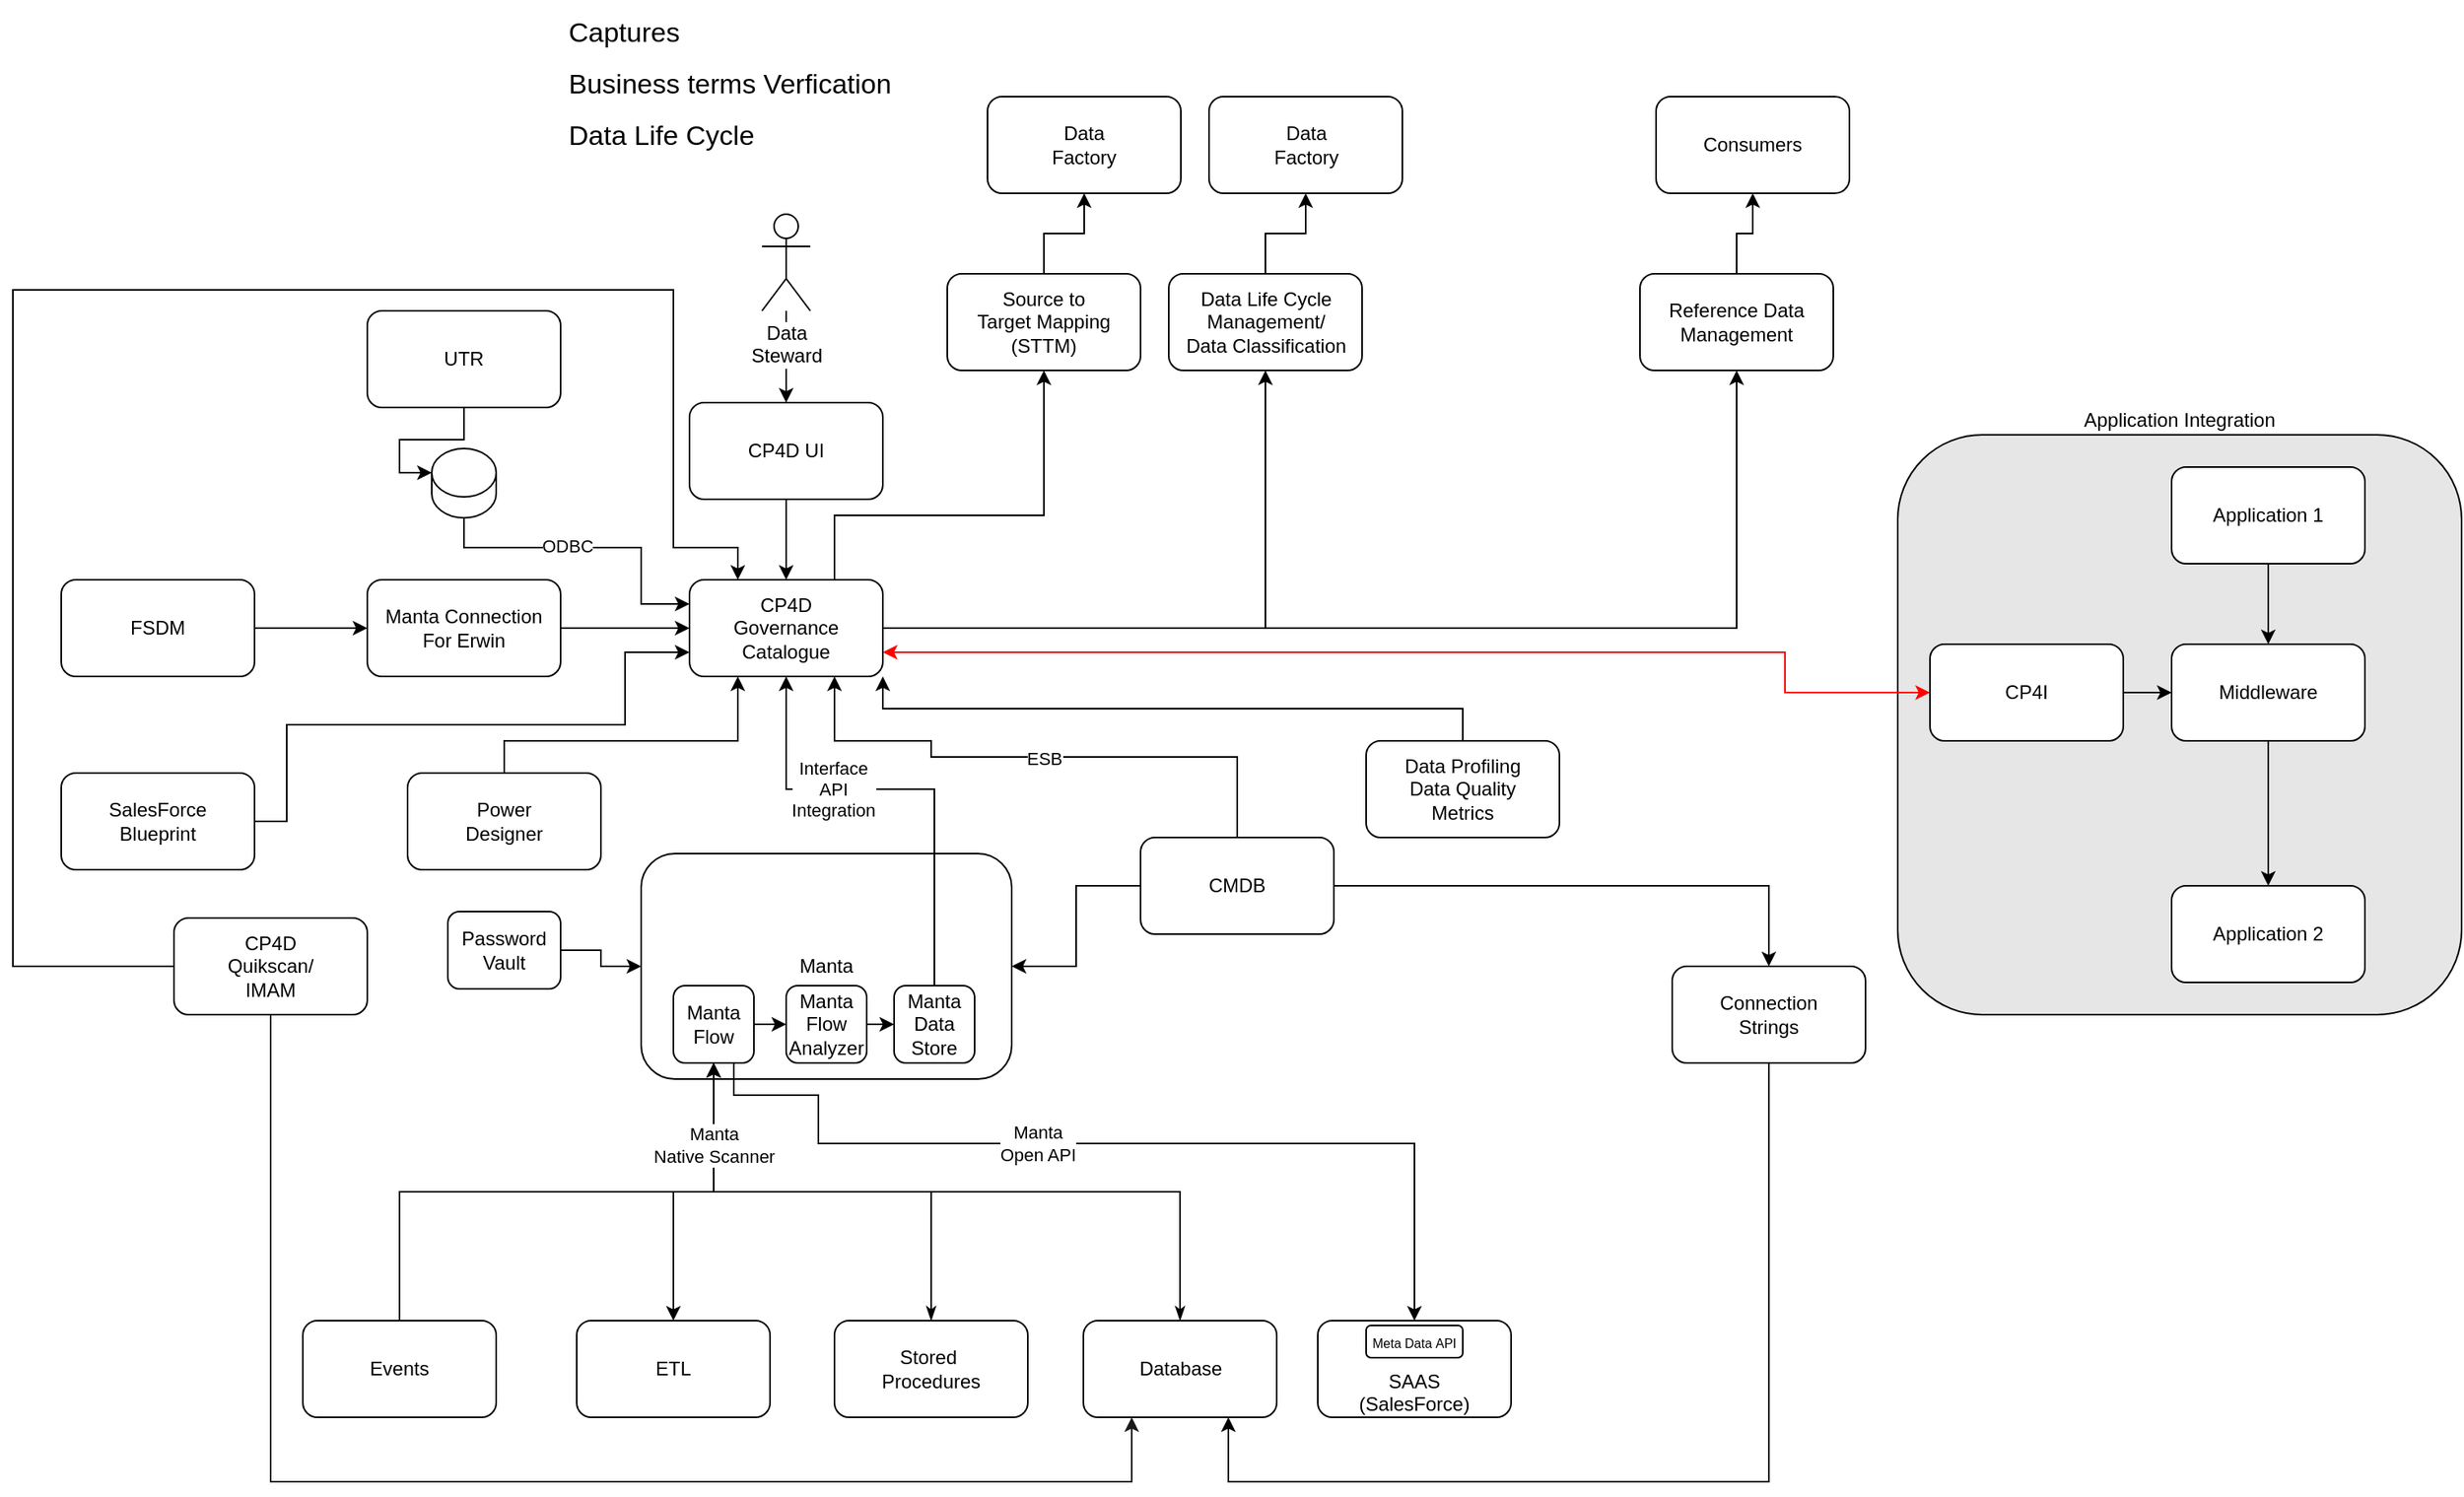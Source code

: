<mxfile version="27.0.6">
  <diagram name="Page-1" id="u-inf6OvRU2uqsdxemEU">
    <mxGraphModel dx="1042" dy="562" grid="1" gridSize="10" guides="1" tooltips="1" connect="1" arrows="1" fold="1" page="1" pageScale="1" pageWidth="850" pageHeight="1100" math="0" shadow="0">
      <root>
        <mxCell id="0" />
        <mxCell id="1" parent="0" />
        <mxCell id="Evibdh6xgmk0VdYfr_hp-1" value="Application Integration" style="rounded=1;whiteSpace=wrap;html=1;fillColor=#E6E6E6;labelPosition=center;verticalLabelPosition=top;align=center;verticalAlign=bottom;" vertex="1" parent="1">
          <mxGeometry x="1540" y="430" width="350" height="360" as="geometry" />
        </mxCell>
        <mxCell id="Evibdh6xgmk0VdYfr_hp-2" style="edgeStyle=orthogonalEdgeStyle;rounded=0;orthogonalLoop=1;jettySize=auto;html=1;entryX=0.5;entryY=0;entryDx=0;entryDy=0;exitX=0.5;exitY=1;exitDx=0;exitDy=0;" edge="1" parent="1" source="Evibdh6xgmk0VdYfr_hp-50" target="Evibdh6xgmk0VdYfr_hp-5">
          <mxGeometry relative="1" as="geometry">
            <Array as="points">
              <mxPoint x="805" y="900" />
              <mxPoint x="780" y="900" />
            </Array>
          </mxGeometry>
        </mxCell>
        <mxCell id="Evibdh6xgmk0VdYfr_hp-3" value="Interface&lt;br&gt;API&lt;br&gt;Integration" style="edgeStyle=orthogonalEdgeStyle;rounded=0;orthogonalLoop=1;jettySize=auto;html=1;exitX=0.5;exitY=0;exitDx=0;exitDy=0;startArrow=none;startFill=0;entryX=0.5;entryY=1;entryDx=0;entryDy=0;" edge="1" parent="1" source="Evibdh6xgmk0VdYfr_hp-53" target="Evibdh6xgmk0VdYfr_hp-12">
          <mxGeometry x="0.296" relative="1" as="geometry">
            <mxPoint x="849.857" y="610" as="targetPoint" />
            <Array as="points">
              <mxPoint x="942" y="650" />
              <mxPoint x="850" y="650" />
            </Array>
            <mxPoint x="-1" as="offset" />
          </mxGeometry>
        </mxCell>
        <mxCell id="Evibdh6xgmk0VdYfr_hp-4" value="Manta" style="rounded=1;whiteSpace=wrap;html=1;fillColor=none;" vertex="1" parent="1">
          <mxGeometry x="760" y="690" width="230" height="140" as="geometry" />
        </mxCell>
        <mxCell id="Evibdh6xgmk0VdYfr_hp-5" value="ETL" style="rounded=1;whiteSpace=wrap;html=1;" vertex="1" parent="1">
          <mxGeometry x="720" y="980" width="120" height="60" as="geometry" />
        </mxCell>
        <mxCell id="Evibdh6xgmk0VdYfr_hp-6" style="edgeStyle=orthogonalEdgeStyle;rounded=0;orthogonalLoop=1;jettySize=auto;html=1;exitX=0.5;exitY=0;exitDx=0;exitDy=0;startArrow=classicThin;startFill=1;entryX=0.5;entryY=1;entryDx=0;entryDy=0;" edge="1" parent="1" source="Evibdh6xgmk0VdYfr_hp-7" target="Evibdh6xgmk0VdYfr_hp-50">
          <mxGeometry relative="1" as="geometry" />
        </mxCell>
        <mxCell id="Evibdh6xgmk0VdYfr_hp-7" value="Stored&amp;nbsp;&lt;br&gt;Procedures" style="rounded=1;whiteSpace=wrap;html=1;" vertex="1" parent="1">
          <mxGeometry x="880" y="980" width="120" height="60" as="geometry" />
        </mxCell>
        <mxCell id="Evibdh6xgmk0VdYfr_hp-8" style="edgeStyle=orthogonalEdgeStyle;rounded=0;orthogonalLoop=1;jettySize=auto;html=1;exitX=0.5;exitY=0;exitDx=0;exitDy=0;entryX=0.5;entryY=1;entryDx=0;entryDy=0;startArrow=classicThin;startFill=1;" edge="1" parent="1" source="Evibdh6xgmk0VdYfr_hp-9" target="Evibdh6xgmk0VdYfr_hp-50">
          <mxGeometry relative="1" as="geometry" />
        </mxCell>
        <mxCell id="Evibdh6xgmk0VdYfr_hp-9" value="Database" style="rounded=1;whiteSpace=wrap;html=1;" vertex="1" parent="1">
          <mxGeometry x="1034.5" y="980" width="120" height="60" as="geometry" />
        </mxCell>
        <mxCell id="Evibdh6xgmk0VdYfr_hp-10" style="edgeStyle=orthogonalEdgeStyle;rounded=0;orthogonalLoop=1;jettySize=auto;html=1;exitX=1;exitY=0.5;exitDx=0;exitDy=0;entryX=0.5;entryY=1;entryDx=0;entryDy=0;" edge="1" parent="1" source="Evibdh6xgmk0VdYfr_hp-12" target="Evibdh6xgmk0VdYfr_hp-70">
          <mxGeometry relative="1" as="geometry" />
        </mxCell>
        <mxCell id="Evibdh6xgmk0VdYfr_hp-11" style="edgeStyle=orthogonalEdgeStyle;rounded=0;orthogonalLoop=1;jettySize=auto;html=1;exitX=1;exitY=0.5;exitDx=0;exitDy=0;entryX=0.5;entryY=1;entryDx=0;entryDy=0;" edge="1" parent="1" source="Evibdh6xgmk0VdYfr_hp-12" target="Evibdh6xgmk0VdYfr_hp-73">
          <mxGeometry relative="1" as="geometry" />
        </mxCell>
        <mxCell id="Evibdh6xgmk0VdYfr_hp-12" value="CP4D&lt;br&gt;Governance&lt;br&gt;Catalogue" style="rounded=1;whiteSpace=wrap;html=1;" vertex="1" parent="1">
          <mxGeometry x="790" y="520" width="120" height="60" as="geometry" />
        </mxCell>
        <mxCell id="Evibdh6xgmk0VdYfr_hp-13" style="edgeStyle=orthogonalEdgeStyle;rounded=0;orthogonalLoop=1;jettySize=auto;html=1;exitX=1;exitY=0.5;exitDx=0;exitDy=0;entryX=0;entryY=0.5;entryDx=0;entryDy=0;startArrow=none;startFill=0;" edge="1" parent="1" source="Evibdh6xgmk0VdYfr_hp-14" target="Evibdh6xgmk0VdYfr_hp-12">
          <mxGeometry relative="1" as="geometry" />
        </mxCell>
        <mxCell id="Evibdh6xgmk0VdYfr_hp-14" value="Manta Connection&lt;br&gt;For Erwin" style="rounded=1;whiteSpace=wrap;html=1;" vertex="1" parent="1">
          <mxGeometry x="590" y="520" width="120" height="60" as="geometry" />
        </mxCell>
        <mxCell id="Evibdh6xgmk0VdYfr_hp-15" style="edgeStyle=orthogonalEdgeStyle;rounded=0;orthogonalLoop=1;jettySize=auto;html=1;exitX=0.5;exitY=1;exitDx=0;exitDy=0;entryX=0;entryY=0.25;entryDx=0;entryDy=0;startArrow=none;startFill=0;exitPerimeter=0;" edge="1" parent="1" source="Evibdh6xgmk0VdYfr_hp-54" target="Evibdh6xgmk0VdYfr_hp-12">
          <mxGeometry relative="1" as="geometry">
            <Array as="points">
              <mxPoint x="650" y="500" />
              <mxPoint x="760" y="500" />
              <mxPoint x="760" y="535" />
            </Array>
          </mxGeometry>
        </mxCell>
        <mxCell id="Evibdh6xgmk0VdYfr_hp-16" value="ODBC" style="edgeLabel;html=1;align=center;verticalAlign=middle;resizable=0;points=[];" vertex="1" connectable="0" parent="Evibdh6xgmk0VdYfr_hp-15">
          <mxGeometry x="0.246" y="1" relative="1" as="geometry">
            <mxPoint x="-38" as="offset" />
          </mxGeometry>
        </mxCell>
        <mxCell id="Evibdh6xgmk0VdYfr_hp-17" value="UTR" style="rounded=1;whiteSpace=wrap;html=1;" vertex="1" parent="1">
          <mxGeometry x="590" y="353" width="120" height="60" as="geometry" />
        </mxCell>
        <mxCell id="Evibdh6xgmk0VdYfr_hp-18" style="edgeStyle=orthogonalEdgeStyle;rounded=0;orthogonalLoop=1;jettySize=auto;html=1;entryX=1;entryY=0.5;entryDx=0;entryDy=0;" edge="1" parent="1" source="Evibdh6xgmk0VdYfr_hp-22" target="Evibdh6xgmk0VdYfr_hp-4">
          <mxGeometry relative="1" as="geometry" />
        </mxCell>
        <mxCell id="Evibdh6xgmk0VdYfr_hp-19" style="edgeStyle=orthogonalEdgeStyle;rounded=0;orthogonalLoop=1;jettySize=auto;html=1;exitX=0.5;exitY=0;exitDx=0;exitDy=0;entryX=0.75;entryY=1;entryDx=0;entryDy=0;startArrow=none;startFill=0;" edge="1" parent="1" source="Evibdh6xgmk0VdYfr_hp-22" target="Evibdh6xgmk0VdYfr_hp-12">
          <mxGeometry relative="1" as="geometry">
            <Array as="points">
              <mxPoint x="1130" y="630" />
              <mxPoint x="940" y="630" />
              <mxPoint x="940" y="620" />
              <mxPoint x="880" y="620" />
            </Array>
          </mxGeometry>
        </mxCell>
        <mxCell id="Evibdh6xgmk0VdYfr_hp-20" value="ESB" style="edgeLabel;html=1;align=center;verticalAlign=middle;resizable=0;points=[];" vertex="1" connectable="0" parent="Evibdh6xgmk0VdYfr_hp-19">
          <mxGeometry x="0.206" y="1" relative="1" as="geometry">
            <mxPoint x="41" as="offset" />
          </mxGeometry>
        </mxCell>
        <mxCell id="Evibdh6xgmk0VdYfr_hp-21" style="edgeStyle=orthogonalEdgeStyle;rounded=0;orthogonalLoop=1;jettySize=auto;html=1;exitX=1;exitY=0.5;exitDx=0;exitDy=0;entryX=0.5;entryY=0;entryDx=0;entryDy=0;" edge="1" parent="1" source="Evibdh6xgmk0VdYfr_hp-22" target="Evibdh6xgmk0VdYfr_hp-46">
          <mxGeometry relative="1" as="geometry" />
        </mxCell>
        <mxCell id="Evibdh6xgmk0VdYfr_hp-22" value="CMDB" style="rounded=1;whiteSpace=wrap;html=1;" vertex="1" parent="1">
          <mxGeometry x="1070" y="680" width="120" height="60" as="geometry" />
        </mxCell>
        <mxCell id="Evibdh6xgmk0VdYfr_hp-23" style="edgeStyle=orthogonalEdgeStyle;rounded=0;orthogonalLoop=1;jettySize=auto;html=1;exitX=1;exitY=0.5;exitDx=0;exitDy=0;startArrow=none;startFill=0;strokeColor=#000000;entryX=0;entryY=0.5;entryDx=0;entryDy=0;" edge="1" parent="1" source="Evibdh6xgmk0VdYfr_hp-25" target="Evibdh6xgmk0VdYfr_hp-43">
          <mxGeometry relative="1" as="geometry">
            <mxPoint x="1690" y="580.0" as="targetPoint" />
          </mxGeometry>
        </mxCell>
        <mxCell id="Evibdh6xgmk0VdYfr_hp-24" style="edgeStyle=orthogonalEdgeStyle;rounded=0;orthogonalLoop=1;jettySize=auto;html=1;exitX=0;exitY=0.5;exitDx=0;exitDy=0;strokeColor=#FF0000;startArrow=classic;startFill=1;entryX=1;entryY=0.75;entryDx=0;entryDy=0;" edge="1" parent="1" source="Evibdh6xgmk0VdYfr_hp-25" target="Evibdh6xgmk0VdYfr_hp-12">
          <mxGeometry relative="1" as="geometry">
            <Array as="points">
              <mxPoint x="1470" y="590" />
              <mxPoint x="1470" y="565" />
            </Array>
          </mxGeometry>
        </mxCell>
        <mxCell id="Evibdh6xgmk0VdYfr_hp-25" value="CP4I" style="rounded=1;whiteSpace=wrap;html=1;" vertex="1" parent="1">
          <mxGeometry x="1560" y="560" width="120" height="60" as="geometry" />
        </mxCell>
        <mxCell id="Evibdh6xgmk0VdYfr_hp-26" style="edgeStyle=orthogonalEdgeStyle;rounded=0;orthogonalLoop=1;jettySize=auto;html=1;exitX=0.5;exitY=1;exitDx=0;exitDy=0;entryX=0.5;entryY=0;entryDx=0;entryDy=0;startArrow=none;startFill=0;" edge="1" parent="1" source="Evibdh6xgmk0VdYfr_hp-28" target="Evibdh6xgmk0VdYfr_hp-12">
          <mxGeometry relative="1" as="geometry" />
        </mxCell>
        <mxCell id="Evibdh6xgmk0VdYfr_hp-27" style="edgeStyle=orthogonalEdgeStyle;rounded=0;orthogonalLoop=1;jettySize=auto;html=1;exitX=0.75;exitY=0;exitDx=0;exitDy=0;entryX=0.5;entryY=1;entryDx=0;entryDy=0;" edge="1" parent="1" source="Evibdh6xgmk0VdYfr_hp-12" target="Evibdh6xgmk0VdYfr_hp-63">
          <mxGeometry relative="1" as="geometry">
            <Array as="points">
              <mxPoint x="880" y="480" />
              <mxPoint x="1010" y="480" />
            </Array>
          </mxGeometry>
        </mxCell>
        <mxCell id="Evibdh6xgmk0VdYfr_hp-28" value="CP4D UI" style="rounded=1;whiteSpace=wrap;html=1;" vertex="1" parent="1">
          <mxGeometry x="790" y="410" width="120" height="60" as="geometry" />
        </mxCell>
        <mxCell id="Evibdh6xgmk0VdYfr_hp-29" value="" style="edgeStyle=orthogonalEdgeStyle;rounded=0;orthogonalLoop=1;jettySize=auto;html=1;startArrow=none;startFill=0;" edge="1" parent="1" source="Evibdh6xgmk0VdYfr_hp-30" target="Evibdh6xgmk0VdYfr_hp-28">
          <mxGeometry relative="1" as="geometry" />
        </mxCell>
        <mxCell id="Evibdh6xgmk0VdYfr_hp-30" value="Data&lt;br&gt;Steward" style="shape=umlActor;verticalLabelPosition=bottom;labelBackgroundColor=#ffffff;verticalAlign=top;html=1;outlineConnect=0;" vertex="1" parent="1">
          <mxGeometry x="835" y="293" width="30" height="60" as="geometry" />
        </mxCell>
        <mxCell id="Evibdh6xgmk0VdYfr_hp-31" value="&lt;h1 style=&quot;font-size: 17px&quot;&gt;&lt;font style=&quot;font-size: 17px ; font-weight: normal&quot;&gt;&lt;span&gt;Captures&lt;/span&gt;&lt;/font&gt;&lt;/h1&gt;&lt;h1 style=&quot;font-size: 17px&quot;&gt;&lt;font style=&quot;font-size: 17px ; font-weight: normal&quot;&gt;&lt;span&gt;Business terms Verfication&lt;/span&gt;&lt;br&gt;&lt;/font&gt;&lt;/h1&gt;&lt;div style=&quot;font-size: 17px&quot;&gt;&lt;span&gt;&lt;font style=&quot;font-size: 17px&quot;&gt;Data Life Cycle&lt;/font&gt;&lt;/span&gt;&lt;/div&gt;" style="text;html=1;strokeColor=none;fillColor=none;spacing=5;spacingTop=-20;whiteSpace=wrap;overflow=hidden;rounded=0;" vertex="1" parent="1">
          <mxGeometry x="710" y="170" width="310" height="120" as="geometry" />
        </mxCell>
        <mxCell id="Evibdh6xgmk0VdYfr_hp-32" style="edgeStyle=orthogonalEdgeStyle;rounded=0;orthogonalLoop=1;jettySize=auto;html=1;exitX=0.5;exitY=0;exitDx=0;exitDy=0;entryX=0.5;entryY=1;entryDx=0;entryDy=0;startArrow=none;startFill=0;" edge="1" parent="1" source="Evibdh6xgmk0VdYfr_hp-34" target="Evibdh6xgmk0VdYfr_hp-50">
          <mxGeometry relative="1" as="geometry" />
        </mxCell>
        <mxCell id="Evibdh6xgmk0VdYfr_hp-33" value="Manta&lt;br&gt;Native Scanner" style="edgeLabel;html=1;align=center;verticalAlign=middle;resizable=0;points=[];" vertex="1" connectable="0" parent="Evibdh6xgmk0VdYfr_hp-32">
          <mxGeometry x="0.665" y="1" relative="1" as="geometry">
            <mxPoint x="1" y="-9" as="offset" />
          </mxGeometry>
        </mxCell>
        <mxCell id="Evibdh6xgmk0VdYfr_hp-34" value="Events" style="rounded=1;whiteSpace=wrap;html=1;" vertex="1" parent="1">
          <mxGeometry x="550" y="980" width="120" height="60" as="geometry" />
        </mxCell>
        <mxCell id="Evibdh6xgmk0VdYfr_hp-35" style="edgeStyle=orthogonalEdgeStyle;rounded=0;orthogonalLoop=1;jettySize=auto;html=1;exitX=0.5;exitY=1;exitDx=0;exitDy=0;entryX=0.25;entryY=1;entryDx=0;entryDy=0;startArrow=none;startFill=0;strokeColor=#1A1A1A;" edge="1" parent="1" source="Evibdh6xgmk0VdYfr_hp-37" target="Evibdh6xgmk0VdYfr_hp-9">
          <mxGeometry relative="1" as="geometry">
            <Array as="points">
              <mxPoint x="530" y="1080" />
              <mxPoint x="1065" y="1080" />
            </Array>
          </mxGeometry>
        </mxCell>
        <mxCell id="Evibdh6xgmk0VdYfr_hp-36" style="edgeStyle=orthogonalEdgeStyle;rounded=0;orthogonalLoop=1;jettySize=auto;html=1;startArrow=none;startFill=0;entryX=0.25;entryY=0;entryDx=0;entryDy=0;exitX=0;exitY=0.5;exitDx=0;exitDy=0;" edge="1" parent="1" source="Evibdh6xgmk0VdYfr_hp-37" target="Evibdh6xgmk0VdYfr_hp-12">
          <mxGeometry relative="1" as="geometry">
            <Array as="points">
              <mxPoint x="370" y="760" />
              <mxPoint x="370" y="340" />
              <mxPoint x="780" y="340" />
              <mxPoint x="780" y="500" />
              <mxPoint x="820" y="500" />
            </Array>
            <mxPoint x="360" y="760" as="sourcePoint" />
            <mxPoint x="820" y="530" as="targetPoint" />
          </mxGeometry>
        </mxCell>
        <mxCell id="Evibdh6xgmk0VdYfr_hp-37" value="CP4D&lt;br&gt;Quikscan/&lt;br&gt;IMAM" style="rounded=1;whiteSpace=wrap;html=1;fillColor=none;" vertex="1" parent="1">
          <mxGeometry x="470" y="730" width="120" height="60" as="geometry" />
        </mxCell>
        <mxCell id="Evibdh6xgmk0VdYfr_hp-38" style="edgeStyle=orthogonalEdgeStyle;rounded=0;orthogonalLoop=1;jettySize=auto;html=1;exitX=1;exitY=0.5;exitDx=0;exitDy=0;entryX=0;entryY=0.5;entryDx=0;entryDy=0;startArrow=none;startFill=0;strokeColor=#000000;" edge="1" parent="1" source="Evibdh6xgmk0VdYfr_hp-39" target="Evibdh6xgmk0VdYfr_hp-14">
          <mxGeometry relative="1" as="geometry" />
        </mxCell>
        <mxCell id="Evibdh6xgmk0VdYfr_hp-39" value="FSDM" style="rounded=1;whiteSpace=wrap;html=1;" vertex="1" parent="1">
          <mxGeometry x="400" y="520" width="120" height="60" as="geometry" />
        </mxCell>
        <mxCell id="Evibdh6xgmk0VdYfr_hp-40" value="" style="edgeStyle=orthogonalEdgeStyle;rounded=0;orthogonalLoop=1;jettySize=auto;html=1;startArrow=none;startFill=0;strokeColor=#000000;" edge="1" parent="1" source="Evibdh6xgmk0VdYfr_hp-41" target="Evibdh6xgmk0VdYfr_hp-43">
          <mxGeometry relative="1" as="geometry" />
        </mxCell>
        <mxCell id="Evibdh6xgmk0VdYfr_hp-41" value="Application 1" style="rounded=1;whiteSpace=wrap;html=1;strokeColor=#000000;" vertex="1" parent="1">
          <mxGeometry x="1710" y="450" width="120" height="60" as="geometry" />
        </mxCell>
        <mxCell id="Evibdh6xgmk0VdYfr_hp-42" style="edgeStyle=orthogonalEdgeStyle;rounded=0;orthogonalLoop=1;jettySize=auto;html=1;exitX=0.5;exitY=1;exitDx=0;exitDy=0;entryX=0.5;entryY=0;entryDx=0;entryDy=0;startArrow=none;startFill=0;strokeColor=#000000;" edge="1" parent="1" source="Evibdh6xgmk0VdYfr_hp-43" target="Evibdh6xgmk0VdYfr_hp-44">
          <mxGeometry relative="1" as="geometry" />
        </mxCell>
        <mxCell id="Evibdh6xgmk0VdYfr_hp-43" value="Middleware" style="rounded=1;whiteSpace=wrap;html=1;strokeColor=#000000;" vertex="1" parent="1">
          <mxGeometry x="1710" y="560" width="120" height="60" as="geometry" />
        </mxCell>
        <mxCell id="Evibdh6xgmk0VdYfr_hp-44" value="Application 2" style="rounded=1;whiteSpace=wrap;html=1;strokeColor=#000000;" vertex="1" parent="1">
          <mxGeometry x="1710" y="710" width="120" height="60" as="geometry" />
        </mxCell>
        <mxCell id="Evibdh6xgmk0VdYfr_hp-45" style="edgeStyle=orthogonalEdgeStyle;rounded=0;orthogonalLoop=1;jettySize=auto;html=1;exitX=0.5;exitY=1;exitDx=0;exitDy=0;entryX=0.75;entryY=1;entryDx=0;entryDy=0;" edge="1" parent="1" source="Evibdh6xgmk0VdYfr_hp-46" target="Evibdh6xgmk0VdYfr_hp-9">
          <mxGeometry relative="1" as="geometry">
            <mxPoint x="1460" y="940" as="targetPoint" />
            <Array as="points">
              <mxPoint x="1460" y="1080" />
              <mxPoint x="1125" y="1080" />
            </Array>
          </mxGeometry>
        </mxCell>
        <mxCell id="Evibdh6xgmk0VdYfr_hp-46" value="Connection&lt;br&gt;Strings" style="rounded=1;whiteSpace=wrap;html=1;" vertex="1" parent="1">
          <mxGeometry x="1400" y="760" width="120" height="60" as="geometry" />
        </mxCell>
        <mxCell id="Evibdh6xgmk0VdYfr_hp-47" style="edgeStyle=orthogonalEdgeStyle;rounded=0;orthogonalLoop=1;jettySize=auto;html=1;exitX=1;exitY=0.5;exitDx=0;exitDy=0;entryX=0;entryY=0.5;entryDx=0;entryDy=0;" edge="1" parent="1" source="Evibdh6xgmk0VdYfr_hp-50" target="Evibdh6xgmk0VdYfr_hp-52">
          <mxGeometry relative="1" as="geometry" />
        </mxCell>
        <mxCell id="Evibdh6xgmk0VdYfr_hp-48" style="edgeStyle=orthogonalEdgeStyle;rounded=0;orthogonalLoop=1;jettySize=auto;html=1;exitX=0.75;exitY=1;exitDx=0;exitDy=0;" edge="1" parent="1" source="Evibdh6xgmk0VdYfr_hp-50" target="Evibdh6xgmk0VdYfr_hp-58">
          <mxGeometry relative="1" as="geometry">
            <Array as="points">
              <mxPoint x="818" y="840" />
              <mxPoint x="870" y="840" />
              <mxPoint x="870" y="870" />
              <mxPoint x="1240" y="870" />
            </Array>
          </mxGeometry>
        </mxCell>
        <mxCell id="Evibdh6xgmk0VdYfr_hp-49" value="Manta&lt;br&gt;Open API" style="edgeLabel;html=1;align=center;verticalAlign=middle;resizable=0;points=[];" vertex="1" connectable="0" parent="Evibdh6xgmk0VdYfr_hp-48">
          <mxGeometry x="-0.181" y="1" relative="1" as="geometry">
            <mxPoint y="1" as="offset" />
          </mxGeometry>
        </mxCell>
        <mxCell id="Evibdh6xgmk0VdYfr_hp-50" value="Manta&lt;br&gt;Flow" style="rounded=1;whiteSpace=wrap;html=1;fillColor=none;" vertex="1" parent="1">
          <mxGeometry x="780" y="772" width="50" height="48" as="geometry" />
        </mxCell>
        <mxCell id="Evibdh6xgmk0VdYfr_hp-51" style="edgeStyle=orthogonalEdgeStyle;rounded=0;orthogonalLoop=1;jettySize=auto;html=1;exitX=1;exitY=0.5;exitDx=0;exitDy=0;entryX=0;entryY=0.5;entryDx=0;entryDy=0;" edge="1" parent="1" source="Evibdh6xgmk0VdYfr_hp-52" target="Evibdh6xgmk0VdYfr_hp-53">
          <mxGeometry relative="1" as="geometry" />
        </mxCell>
        <mxCell id="Evibdh6xgmk0VdYfr_hp-52" value="Manta&lt;br&gt;Flow&lt;br&gt;Analyzer" style="rounded=1;whiteSpace=wrap;html=1;fillColor=none;" vertex="1" parent="1">
          <mxGeometry x="850" y="772" width="50" height="48" as="geometry" />
        </mxCell>
        <mxCell id="Evibdh6xgmk0VdYfr_hp-53" value="Manta&lt;br&gt;Data&lt;br&gt;Store" style="rounded=1;whiteSpace=wrap;html=1;fillColor=none;" vertex="1" parent="1">
          <mxGeometry x="917" y="772" width="50" height="48" as="geometry" />
        </mxCell>
        <mxCell id="Evibdh6xgmk0VdYfr_hp-54" value="" style="shape=cylinder3;whiteSpace=wrap;html=1;boundedLbl=1;backgroundOutline=1;size=15;" vertex="1" parent="1">
          <mxGeometry x="630" y="438.5" width="40" height="43" as="geometry" />
        </mxCell>
        <mxCell id="Evibdh6xgmk0VdYfr_hp-55" style="edgeStyle=orthogonalEdgeStyle;rounded=0;orthogonalLoop=1;jettySize=auto;html=1;exitX=0.5;exitY=1;exitDx=0;exitDy=0;entryX=0;entryY=0;entryDx=0;entryDy=15;startArrow=none;startFill=0;entryPerimeter=0;" edge="1" parent="1" source="Evibdh6xgmk0VdYfr_hp-17" target="Evibdh6xgmk0VdYfr_hp-54">
          <mxGeometry relative="1" as="geometry">
            <mxPoint x="860" y="480" as="sourcePoint" />
            <mxPoint x="860" y="530" as="targetPoint" />
            <Array as="points">
              <mxPoint x="650" y="433" />
              <mxPoint x="610" y="433" />
              <mxPoint x="610" y="454" />
            </Array>
          </mxGeometry>
        </mxCell>
        <mxCell id="Evibdh6xgmk0VdYfr_hp-56" style="edgeStyle=orthogonalEdgeStyle;rounded=0;orthogonalLoop=1;jettySize=auto;html=1;exitX=1;exitY=0.5;exitDx=0;exitDy=0;entryX=0;entryY=0.5;entryDx=0;entryDy=0;" edge="1" parent="1" source="Evibdh6xgmk0VdYfr_hp-57" target="Evibdh6xgmk0VdYfr_hp-4">
          <mxGeometry relative="1" as="geometry" />
        </mxCell>
        <mxCell id="Evibdh6xgmk0VdYfr_hp-57" value="Password&lt;br&gt;Vault" style="rounded=1;whiteSpace=wrap;html=1;fillColor=none;" vertex="1" parent="1">
          <mxGeometry x="640" y="726" width="70" height="48" as="geometry" />
        </mxCell>
        <mxCell id="Evibdh6xgmk0VdYfr_hp-58" value="&lt;br&gt;&lt;br&gt;SAAS&lt;br&gt;(SalesForce)" style="rounded=1;whiteSpace=wrap;html=1;" vertex="1" parent="1">
          <mxGeometry x="1180" y="980" width="120" height="60" as="geometry" />
        </mxCell>
        <mxCell id="Evibdh6xgmk0VdYfr_hp-59" value="&lt;font style=&quot;font-size: 8px&quot;&gt;Meta Data&amp;nbsp;API&lt;/font&gt;" style="rounded=1;whiteSpace=wrap;html=1;" vertex="1" parent="1">
          <mxGeometry x="1210" y="983" width="60" height="20" as="geometry" />
        </mxCell>
        <mxCell id="Evibdh6xgmk0VdYfr_hp-60" style="edgeStyle=orthogonalEdgeStyle;rounded=0;orthogonalLoop=1;jettySize=auto;html=1;exitX=0.5;exitY=0;exitDx=0;exitDy=0;entryX=0.25;entryY=1;entryDx=0;entryDy=0;" edge="1" parent="1" source="Evibdh6xgmk0VdYfr_hp-61" target="Evibdh6xgmk0VdYfr_hp-12">
          <mxGeometry relative="1" as="geometry">
            <mxPoint x="780" y="570" as="targetPoint" />
            <Array as="points">
              <mxPoint x="675" y="620" />
              <mxPoint x="820" y="620" />
            </Array>
          </mxGeometry>
        </mxCell>
        <mxCell id="Evibdh6xgmk0VdYfr_hp-61" value="Power&lt;br&gt;Designer" style="rounded=1;whiteSpace=wrap;html=1;" vertex="1" parent="1">
          <mxGeometry x="615" y="640" width="120" height="60" as="geometry" />
        </mxCell>
        <mxCell id="Evibdh6xgmk0VdYfr_hp-62" style="edgeStyle=orthogonalEdgeStyle;rounded=0;orthogonalLoop=1;jettySize=auto;html=1;exitX=0.5;exitY=0;exitDx=0;exitDy=0;" edge="1" parent="1" source="Evibdh6xgmk0VdYfr_hp-63" target="Evibdh6xgmk0VdYfr_hp-64">
          <mxGeometry relative="1" as="geometry" />
        </mxCell>
        <mxCell id="Evibdh6xgmk0VdYfr_hp-63" value="Source to&lt;br&gt;Target Mapping&lt;br&gt;(STTM)" style="rounded=1;whiteSpace=wrap;html=1;" vertex="1" parent="1">
          <mxGeometry x="950" y="330" width="120" height="60" as="geometry" />
        </mxCell>
        <mxCell id="Evibdh6xgmk0VdYfr_hp-64" value="Data&lt;br&gt;Factory" style="rounded=1;whiteSpace=wrap;html=1;" vertex="1" parent="1">
          <mxGeometry x="975" y="220" width="120" height="60" as="geometry" />
        </mxCell>
        <mxCell id="Evibdh6xgmk0VdYfr_hp-65" style="edgeStyle=orthogonalEdgeStyle;rounded=0;orthogonalLoop=1;jettySize=auto;html=1;exitX=1;exitY=0.5;exitDx=0;exitDy=0;entryX=0;entryY=0.75;entryDx=0;entryDy=0;" edge="1" parent="1" source="Evibdh6xgmk0VdYfr_hp-66" target="Evibdh6xgmk0VdYfr_hp-12">
          <mxGeometry relative="1" as="geometry">
            <Array as="points">
              <mxPoint x="540" y="670" />
              <mxPoint x="540" y="610" />
              <mxPoint x="750" y="610" />
              <mxPoint x="750" y="565" />
            </Array>
          </mxGeometry>
        </mxCell>
        <mxCell id="Evibdh6xgmk0VdYfr_hp-66" value="SalesForce&lt;br&gt;Blueprint" style="rounded=1;whiteSpace=wrap;html=1;" vertex="1" parent="1">
          <mxGeometry x="400" y="640" width="120" height="60" as="geometry" />
        </mxCell>
        <mxCell id="Evibdh6xgmk0VdYfr_hp-67" style="edgeStyle=orthogonalEdgeStyle;rounded=0;orthogonalLoop=1;jettySize=auto;html=1;exitX=0.5;exitY=0;exitDx=0;exitDy=0;entryX=1;entryY=1;entryDx=0;entryDy=0;" edge="1" parent="1" source="Evibdh6xgmk0VdYfr_hp-68" target="Evibdh6xgmk0VdYfr_hp-12">
          <mxGeometry relative="1" as="geometry" />
        </mxCell>
        <mxCell id="Evibdh6xgmk0VdYfr_hp-68" value="Data Profiling&lt;br&gt;Data Quality&lt;br&gt;Metrics" style="rounded=1;whiteSpace=wrap;html=1;" vertex="1" parent="1">
          <mxGeometry x="1210" y="620" width="120" height="60" as="geometry" />
        </mxCell>
        <mxCell id="Evibdh6xgmk0VdYfr_hp-69" style="edgeStyle=orthogonalEdgeStyle;rounded=0;orthogonalLoop=1;jettySize=auto;html=1;exitX=0.5;exitY=0;exitDx=0;exitDy=0;" edge="1" parent="1" source="Evibdh6xgmk0VdYfr_hp-70" target="Evibdh6xgmk0VdYfr_hp-71">
          <mxGeometry relative="1" as="geometry" />
        </mxCell>
        <mxCell id="Evibdh6xgmk0VdYfr_hp-70" value="Data Life Cycle&lt;br&gt;Management/&lt;br&gt;Data Classification" style="rounded=1;whiteSpace=wrap;html=1;" vertex="1" parent="1">
          <mxGeometry x="1087.5" y="330" width="120" height="60" as="geometry" />
        </mxCell>
        <mxCell id="Evibdh6xgmk0VdYfr_hp-71" value="Data&lt;br&gt;Factory" style="rounded=1;whiteSpace=wrap;html=1;" vertex="1" parent="1">
          <mxGeometry x="1112.5" y="220" width="120" height="60" as="geometry" />
        </mxCell>
        <mxCell id="Evibdh6xgmk0VdYfr_hp-72" style="edgeStyle=orthogonalEdgeStyle;rounded=0;orthogonalLoop=1;jettySize=auto;html=1;exitX=0.5;exitY=0;exitDx=0;exitDy=0;" edge="1" parent="1" source="Evibdh6xgmk0VdYfr_hp-73" target="Evibdh6xgmk0VdYfr_hp-74">
          <mxGeometry relative="1" as="geometry" />
        </mxCell>
        <mxCell id="Evibdh6xgmk0VdYfr_hp-73" value="Reference Data&lt;br&gt;Management" style="rounded=1;whiteSpace=wrap;html=1;" vertex="1" parent="1">
          <mxGeometry x="1380" y="330" width="120" height="60" as="geometry" />
        </mxCell>
        <mxCell id="Evibdh6xgmk0VdYfr_hp-74" value="Consumers" style="rounded=1;whiteSpace=wrap;html=1;" vertex="1" parent="1">
          <mxGeometry x="1390" y="220" width="120" height="60" as="geometry" />
        </mxCell>
      </root>
    </mxGraphModel>
  </diagram>
</mxfile>
